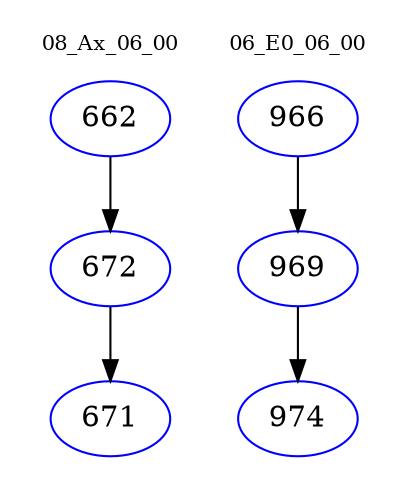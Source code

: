 digraph{
subgraph cluster_0 {
color = white
label = "08_Ax_06_00";
fontsize=10;
T0_662 [label="662", color="blue"]
T0_662 -> T0_672 [color="black"]
T0_672 [label="672", color="blue"]
T0_672 -> T0_671 [color="black"]
T0_671 [label="671", color="blue"]
}
subgraph cluster_1 {
color = white
label = "06_E0_06_00";
fontsize=10;
T1_966 [label="966", color="blue"]
T1_966 -> T1_969 [color="black"]
T1_969 [label="969", color="blue"]
T1_969 -> T1_974 [color="black"]
T1_974 [label="974", color="blue"]
}
}
